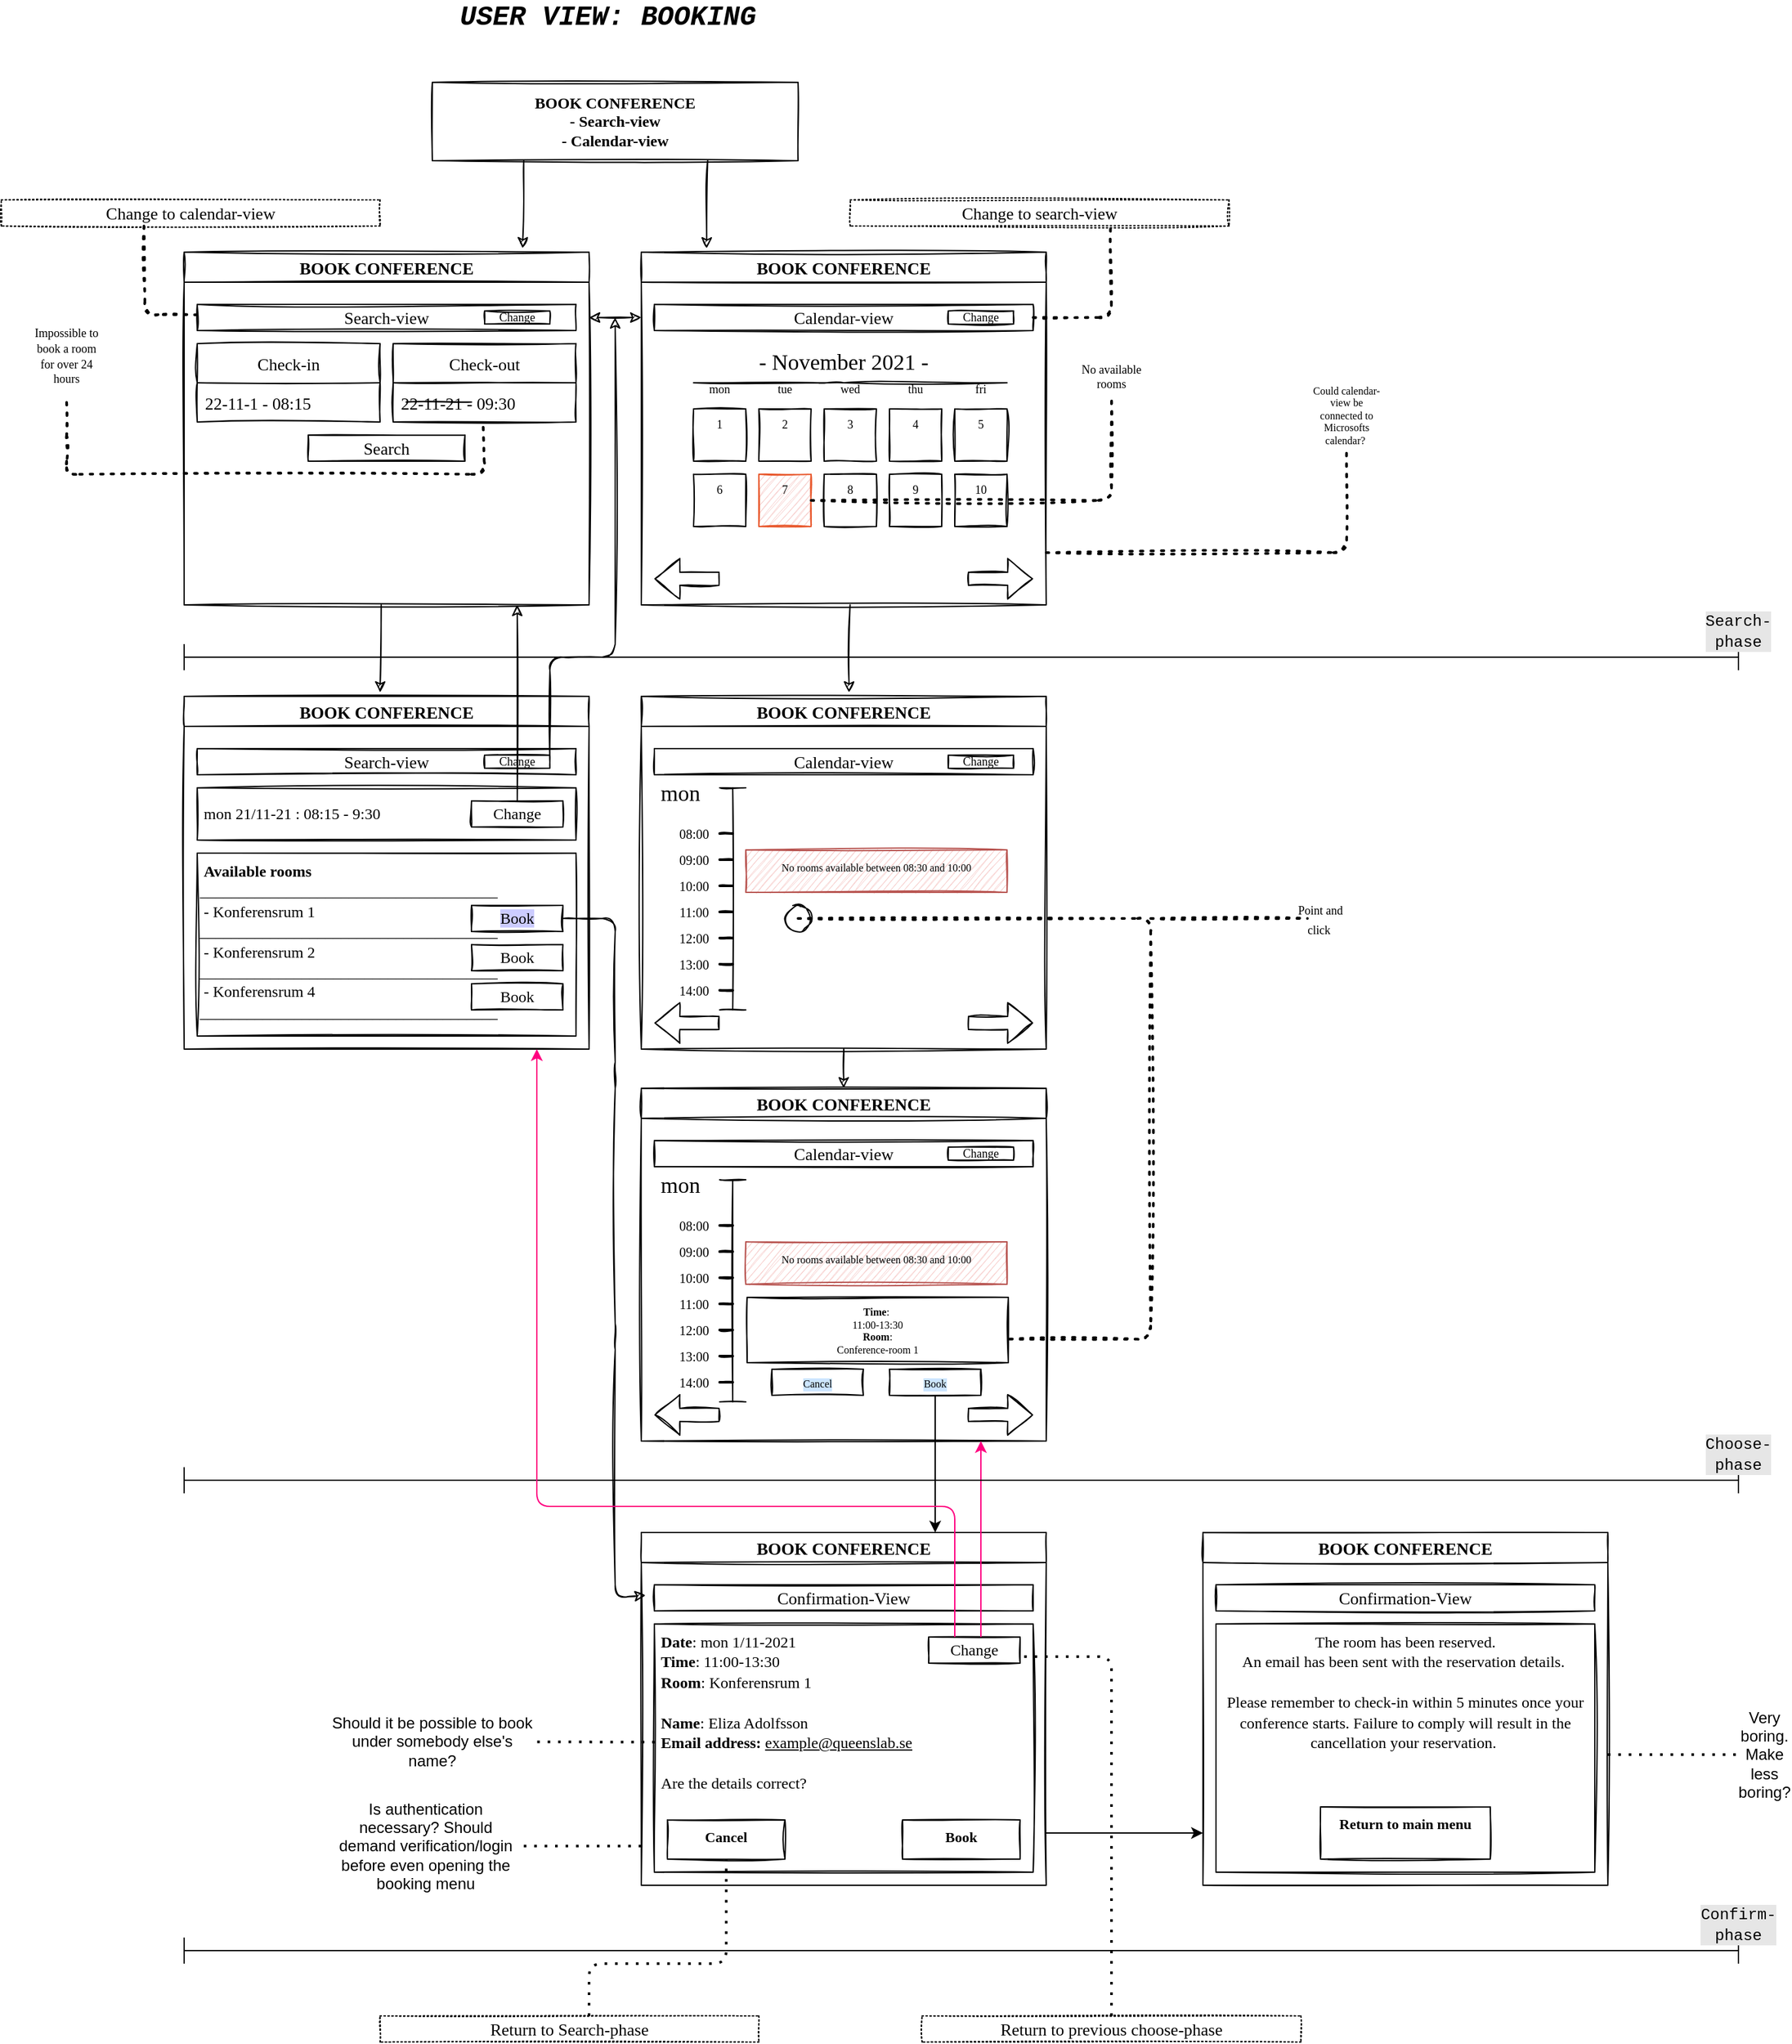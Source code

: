 <mxfile version="14.6.0" type="github">
  <diagram id="JXZrnU6dK3xMpxj74gyy" name="Page-1">
    <mxGraphModel dx="3126" dy="891" grid="1" gridSize="10" guides="1" tooltips="1" connect="1" arrows="1" fold="1" page="1" pageScale="1" pageWidth="827" pageHeight="1169" math="0" shadow="0">
      <root>
        <mxCell id="0" />
        <mxCell id="1" parent="0" />
        <mxCell id="f3gWGGdjy4NmoF_1Ozcr-5" value="BOOK CONFERENCE" style="swimlane;fontFamily=Verdana;fontSize=13;rounded=0;sketch=1;" parent="1" vertex="1">
          <mxGeometry x="440" y="210" width="310" height="270" as="geometry" />
        </mxCell>
        <mxCell id="f3gWGGdjy4NmoF_1Ozcr-18" value="Calendar-view" style="whiteSpace=wrap;html=1;fontFamily=Verdana;fontSize=13;rounded=0;sketch=1;" parent="f3gWGGdjy4NmoF_1Ozcr-5" vertex="1">
          <mxGeometry x="10" y="40" width="290" height="20" as="geometry" />
        </mxCell>
        <mxCell id="zyLo-k-IU325QEQ1pN6g-35" value="Change" style="rounded=0;whiteSpace=wrap;html=1;fontFamily=Verdana;fontColor=#000000;align=center;verticalAlign=middle;fontSize=9;sketch=1;" parent="f3gWGGdjy4NmoF_1Ozcr-5" vertex="1">
          <mxGeometry x="235" y="45" width="50" height="10" as="geometry" />
        </mxCell>
        <mxCell id="zyLo-k-IU325QEQ1pN6g-53" value="- November 2021 -" style="text;html=1;strokeColor=none;fillColor=none;align=center;verticalAlign=middle;whiteSpace=wrap;rounded=0;fontFamily=Verdana;fontSize=17;fontColor=#000000;sketch=1;" parent="f3gWGGdjy4NmoF_1Ozcr-5" vertex="1">
          <mxGeometry x="20" y="70" width="270" height="30" as="geometry" />
        </mxCell>
        <mxCell id="zyLo-k-IU325QEQ1pN6g-54" value="" style="endArrow=none;html=1;rounded=1;fontFamily=Courier New;fontSize=21;fontColor=#000000;curved=0;sketch=1;" parent="f3gWGGdjy4NmoF_1Ozcr-5" edge="1">
          <mxGeometry width="50" height="50" relative="1" as="geometry">
            <mxPoint x="40" y="100" as="sourcePoint" />
            <mxPoint x="280" y="100" as="targetPoint" />
            <Array as="points">
              <mxPoint x="145" y="100" />
            </Array>
          </mxGeometry>
        </mxCell>
        <mxCell id="zyLo-k-IU325QEQ1pN6g-103" value="1" style="rounded=0;whiteSpace=wrap;html=1;fontFamily=Verdana;fontSize=9;fontColor=#000000;fillColor=none;align=center;verticalAlign=top;sketch=1;" parent="f3gWGGdjy4NmoF_1Ozcr-5" vertex="1">
          <mxGeometry x="40" y="120" width="40" height="40" as="geometry" />
        </mxCell>
        <mxCell id="zyLo-k-IU325QEQ1pN6g-104" value="2" style="rounded=0;whiteSpace=wrap;html=1;fontFamily=Verdana;fontSize=9;fontColor=#000000;fillColor=none;align=center;verticalAlign=top;sketch=1;" parent="f3gWGGdjy4NmoF_1Ozcr-5" vertex="1">
          <mxGeometry x="90" y="120" width="40" height="40" as="geometry" />
        </mxCell>
        <mxCell id="zyLo-k-IU325QEQ1pN6g-105" value="3" style="rounded=0;whiteSpace=wrap;html=1;fontFamily=Verdana;fontSize=9;fontColor=#000000;fillColor=none;align=center;verticalAlign=top;sketch=1;" parent="f3gWGGdjy4NmoF_1Ozcr-5" vertex="1">
          <mxGeometry x="140" y="120" width="40" height="40" as="geometry" />
        </mxCell>
        <mxCell id="zyLo-k-IU325QEQ1pN6g-106" value="4" style="rounded=0;whiteSpace=wrap;html=1;fontFamily=Verdana;fontSize=9;fontColor=#000000;fillColor=none;align=center;verticalAlign=top;sketch=1;" parent="f3gWGGdjy4NmoF_1Ozcr-5" vertex="1">
          <mxGeometry x="190" y="120" width="40" height="40" as="geometry" />
        </mxCell>
        <mxCell id="zyLo-k-IU325QEQ1pN6g-108" value="5" style="rounded=0;whiteSpace=wrap;html=1;fontFamily=Verdana;fontSize=9;fontColor=#000000;fillColor=none;align=center;verticalAlign=top;sketch=1;" parent="f3gWGGdjy4NmoF_1Ozcr-5" vertex="1">
          <mxGeometry x="240" y="120" width="40" height="40" as="geometry" />
        </mxCell>
        <mxCell id="zyLo-k-IU325QEQ1pN6g-109" value="6" style="rounded=0;whiteSpace=wrap;html=1;fontFamily=Verdana;fontSize=9;fontColor=#000000;fillColor=none;align=center;verticalAlign=top;sketch=1;" parent="f3gWGGdjy4NmoF_1Ozcr-5" vertex="1">
          <mxGeometry x="40" y="170" width="40" height="40" as="geometry" />
        </mxCell>
        <mxCell id="zyLo-k-IU325QEQ1pN6g-110" value="7" style="rounded=0;whiteSpace=wrap;html=1;fontFamily=Verdana;fontSize=9;fillColor=#f8cecc;align=center;verticalAlign=top;strokeColor=#E8562A;sketch=1;" parent="f3gWGGdjy4NmoF_1Ozcr-5" vertex="1">
          <mxGeometry x="90" y="170" width="40" height="40" as="geometry" />
        </mxCell>
        <mxCell id="zyLo-k-IU325QEQ1pN6g-111" value="8" style="rounded=0;whiteSpace=wrap;html=1;fontFamily=Verdana;fontSize=9;fontColor=#000000;fillColor=none;align=center;verticalAlign=top;sketch=1;" parent="f3gWGGdjy4NmoF_1Ozcr-5" vertex="1">
          <mxGeometry x="140" y="170" width="40" height="40" as="geometry" />
        </mxCell>
        <mxCell id="zyLo-k-IU325QEQ1pN6g-112" value="9" style="rounded=0;whiteSpace=wrap;html=1;fontFamily=Verdana;fontSize=9;fontColor=#000000;fillColor=none;align=center;verticalAlign=top;sketch=1;" parent="f3gWGGdjy4NmoF_1Ozcr-5" vertex="1">
          <mxGeometry x="190" y="170" width="40" height="40" as="geometry" />
        </mxCell>
        <mxCell id="zyLo-k-IU325QEQ1pN6g-113" value="10" style="rounded=0;whiteSpace=wrap;html=1;fontFamily=Verdana;fontSize=9;fontColor=#000000;fillColor=none;align=center;verticalAlign=top;sketch=1;" parent="f3gWGGdjy4NmoF_1Ozcr-5" vertex="1">
          <mxGeometry x="240" y="170" width="40" height="40" as="geometry" />
        </mxCell>
        <mxCell id="zyLo-k-IU325QEQ1pN6g-114" value="mon" style="text;html=1;strokeColor=none;fillColor=none;align=center;verticalAlign=middle;whiteSpace=wrap;rounded=0;fontFamily=Verdana;fontSize=9;fontColor=#000000;sketch=1;" parent="f3gWGGdjy4NmoF_1Ozcr-5" vertex="1">
          <mxGeometry x="30" y="90" width="60" height="30" as="geometry" />
        </mxCell>
        <mxCell id="zyLo-k-IU325QEQ1pN6g-115" value="tue" style="text;html=1;strokeColor=none;fillColor=none;align=center;verticalAlign=middle;whiteSpace=wrap;rounded=0;fontFamily=Verdana;fontSize=9;fontColor=#000000;sketch=1;" parent="f3gWGGdjy4NmoF_1Ozcr-5" vertex="1">
          <mxGeometry x="80" y="90" width="60" height="30" as="geometry" />
        </mxCell>
        <mxCell id="zyLo-k-IU325QEQ1pN6g-116" value="wed" style="text;html=1;strokeColor=none;fillColor=none;align=center;verticalAlign=middle;whiteSpace=wrap;rounded=0;fontFamily=Verdana;fontSize=9;fontColor=#000000;sketch=1;" parent="f3gWGGdjy4NmoF_1Ozcr-5" vertex="1">
          <mxGeometry x="130" y="90" width="60" height="30" as="geometry" />
        </mxCell>
        <mxCell id="zyLo-k-IU325QEQ1pN6g-118" value="thu" style="text;html=1;strokeColor=none;fillColor=none;align=center;verticalAlign=middle;whiteSpace=wrap;rounded=0;fontFamily=Verdana;fontSize=9;fontColor=#000000;sketch=1;" parent="f3gWGGdjy4NmoF_1Ozcr-5" vertex="1">
          <mxGeometry x="180" y="90" width="60" height="30" as="geometry" />
        </mxCell>
        <mxCell id="zyLo-k-IU325QEQ1pN6g-119" value="fri" style="text;html=1;strokeColor=none;fillColor=none;align=center;verticalAlign=middle;whiteSpace=wrap;rounded=0;fontFamily=Verdana;fontSize=9;fontColor=#000000;sketch=1;" parent="f3gWGGdjy4NmoF_1Ozcr-5" vertex="1">
          <mxGeometry x="230" y="90" width="60" height="30" as="geometry" />
        </mxCell>
        <mxCell id="J3u3MtIdnGx9U0rs0A85-35" value="" style="shape=flexArrow;endArrow=classic;html=1;rounded=1;fontFamily=Verdana;fontSize=17;fontColor=#000000;curved=0;sketch=1;" edge="1" parent="f3gWGGdjy4NmoF_1Ozcr-5">
          <mxGeometry width="50" height="50" relative="1" as="geometry">
            <mxPoint x="60" y="250" as="sourcePoint" />
            <mxPoint x="10" y="250" as="targetPoint" />
          </mxGeometry>
        </mxCell>
        <mxCell id="J3u3MtIdnGx9U0rs0A85-36" value="" style="shape=flexArrow;endArrow=classic;html=1;rounded=1;fontFamily=Verdana;fontSize=17;fontColor=#000000;curved=0;sketch=1;" edge="1" parent="f3gWGGdjy4NmoF_1Ozcr-5">
          <mxGeometry width="50" height="50" relative="1" as="geometry">
            <mxPoint x="250" y="250" as="sourcePoint" />
            <mxPoint x="300" y="250" as="targetPoint" />
          </mxGeometry>
        </mxCell>
        <mxCell id="f3gWGGdjy4NmoF_1Ozcr-19" value="BOOK CONFERENCE" style="swimlane;fontFamily=Verdana;fontSize=13;rounded=0;sketch=1;" parent="1" vertex="1">
          <mxGeometry x="90" y="210" width="310" height="270" as="geometry" />
        </mxCell>
        <mxCell id="f3gWGGdjy4NmoF_1Ozcr-20" value="Check-in" style="swimlane;fontStyle=0;childLayout=stackLayout;horizontal=1;startSize=30;horizontalStack=0;resizeParent=1;resizeParentMax=0;resizeLast=0;collapsible=1;marginBottom=0;fontFamily=Verdana;fontSize=13;rounded=0;sketch=1;" parent="f3gWGGdjy4NmoF_1Ozcr-19" vertex="1">
          <mxGeometry x="10" y="70" width="140" height="60" as="geometry" />
        </mxCell>
        <mxCell id="f3gWGGdjy4NmoF_1Ozcr-21" value="22-11-1 - 08:15" style="text;strokeColor=none;fillColor=none;align=left;verticalAlign=middle;spacingLeft=4;spacingRight=4;overflow=hidden;points=[[0,0.5],[1,0.5]];portConstraint=eastwest;rotatable=0;fontFamily=Verdana;fontSize=13;rounded=0;sketch=1;" parent="f3gWGGdjy4NmoF_1Ozcr-20" vertex="1">
          <mxGeometry y="30" width="140" height="30" as="geometry" />
        </mxCell>
        <mxCell id="f3gWGGdjy4NmoF_1Ozcr-22" value="Check-out" style="swimlane;fontStyle=0;childLayout=stackLayout;horizontal=1;startSize=30;horizontalStack=0;resizeParent=1;resizeParentMax=0;resizeLast=0;collapsible=1;marginBottom=0;fontFamily=Verdana;fontSize=13;rounded=0;sketch=1;" parent="f3gWGGdjy4NmoF_1Ozcr-19" vertex="1">
          <mxGeometry x="160" y="70" width="140" height="60" as="geometry" />
        </mxCell>
        <mxCell id="f3gWGGdjy4NmoF_1Ozcr-23" value="22-11-21 - 09:30" style="text;strokeColor=none;fillColor=none;align=left;verticalAlign=middle;spacingLeft=4;spacingRight=4;overflow=hidden;points=[[0,0.5],[1,0.5]];portConstraint=eastwest;rotatable=0;fontFamily=Verdana;fontSize=13;rounded=0;fontColor=#000000;sketch=1;" parent="f3gWGGdjy4NmoF_1Ozcr-22" vertex="1">
          <mxGeometry y="30" width="140" height="30" as="geometry" />
        </mxCell>
        <mxCell id="zyLo-k-IU325QEQ1pN6g-11" value="" style="endArrow=none;html=1;rounded=1;fontFamily=Courier New;fontColor=#000000;curved=0;sketch=1;" parent="f3gWGGdjy4NmoF_1Ozcr-22" edge="1">
          <mxGeometry width="50" height="50" relative="1" as="geometry">
            <mxPoint x="10" y="44.8" as="sourcePoint" />
            <mxPoint x="60" y="44.8" as="targetPoint" />
          </mxGeometry>
        </mxCell>
        <mxCell id="f3gWGGdjy4NmoF_1Ozcr-24" value="Search" style="whiteSpace=wrap;html=1;fontFamily=Verdana;fontSize=13;rounded=0;sketch=1;" parent="f3gWGGdjy4NmoF_1Ozcr-19" vertex="1">
          <mxGeometry x="95" y="140" width="120" height="20" as="geometry" />
        </mxCell>
        <mxCell id="f3gWGGdjy4NmoF_1Ozcr-25" value="Search-view" style="whiteSpace=wrap;html=1;fontFamily=Verdana;fontSize=13;rounded=0;sketch=1;" parent="f3gWGGdjy4NmoF_1Ozcr-19" vertex="1">
          <mxGeometry x="10" y="40" width="290" height="20" as="geometry" />
        </mxCell>
        <mxCell id="zyLo-k-IU325QEQ1pN6g-36" value="Change" style="rounded=0;whiteSpace=wrap;html=1;fontFamily=Verdana;fontColor=#000000;align=center;verticalAlign=middle;fontSize=9;sketch=1;" parent="f3gWGGdjy4NmoF_1Ozcr-19" vertex="1">
          <mxGeometry x="230" y="45" width="50" height="10" as="geometry" />
        </mxCell>
        <mxCell id="f3gWGGdjy4NmoF_1Ozcr-53" value="&lt;font face=&quot;Verdana&quot;&gt;&lt;b&gt;BOOK CONFERENCE&lt;br&gt;- Search-view&lt;br&gt;- Calendar-view&lt;br&gt;&lt;/b&gt;&lt;/font&gt;" style="rounded=0;whiteSpace=wrap;html=1;glass=0;sketch=1;" parent="1" vertex="1">
          <mxGeometry x="280" y="80" width="280" height="60" as="geometry" />
        </mxCell>
        <mxCell id="f3gWGGdjy4NmoF_1Ozcr-54" value="" style="endArrow=classic;html=1;rounded=1;curved=0;exitX=0.25;exitY=1;exitDx=0;exitDy=0;entryX=0.836;entryY=-0.011;entryDx=0;entryDy=0;entryPerimeter=0;sketch=1;" parent="1" source="f3gWGGdjy4NmoF_1Ozcr-53" target="f3gWGGdjy4NmoF_1Ozcr-19" edge="1">
          <mxGeometry width="50" height="50" relative="1" as="geometry">
            <mxPoint x="390" y="360" as="sourcePoint" />
            <mxPoint x="440" y="310" as="targetPoint" />
          </mxGeometry>
        </mxCell>
        <mxCell id="f3gWGGdjy4NmoF_1Ozcr-55" value="" style="endArrow=classic;html=1;rounded=1;curved=0;exitX=0.25;exitY=1;exitDx=0;exitDy=0;entryX=0.836;entryY=-0.011;entryDx=0;entryDy=0;entryPerimeter=0;sketch=1;" parent="1" edge="1">
          <mxGeometry width="50" height="50" relative="1" as="geometry">
            <mxPoint x="490.84" y="140" as="sourcePoint" />
            <mxPoint x="490.0" y="207.14" as="targetPoint" />
          </mxGeometry>
        </mxCell>
        <mxCell id="f3gWGGdjy4NmoF_1Ozcr-56" value="" style="endArrow=classic;startArrow=classic;html=1;rounded=1;curved=0;sketch=1;" parent="1" edge="1">
          <mxGeometry width="50" height="50" relative="1" as="geometry">
            <mxPoint x="400" y="260" as="sourcePoint" />
            <mxPoint x="440" y="260" as="targetPoint" />
          </mxGeometry>
        </mxCell>
        <mxCell id="f3gWGGdjy4NmoF_1Ozcr-59" value="Change to search-view" style="whiteSpace=wrap;html=1;fontFamily=Verdana;fontSize=13;rounded=0;dashed=1;dashPattern=1 2;sketch=1;" parent="1" vertex="1">
          <mxGeometry x="600" y="170" width="290" height="20" as="geometry" />
        </mxCell>
        <mxCell id="f3gWGGdjy4NmoF_1Ozcr-60" value="Change to calendar-view" style="whiteSpace=wrap;html=1;fontFamily=Verdana;fontSize=13;rounded=0;dashed=1;dashPattern=1 2;sketch=1;" parent="1" vertex="1">
          <mxGeometry x="-50" y="170" width="290" height="20" as="geometry" />
        </mxCell>
        <mxCell id="f3gWGGdjy4NmoF_1Ozcr-61" value="" style="endArrow=none;dashed=1;html=1;dashPattern=1 3;strokeWidth=2;rounded=1;curved=0;exitX=1;exitY=0.5;exitDx=0;exitDy=0;entryX=0.687;entryY=1.108;entryDx=0;entryDy=0;entryPerimeter=0;sketch=1;" parent="1" source="f3gWGGdjy4NmoF_1Ozcr-18" target="f3gWGGdjy4NmoF_1Ozcr-59" edge="1">
          <mxGeometry width="50" height="50" relative="1" as="geometry">
            <mxPoint x="760" y="260" as="sourcePoint" />
            <mxPoint x="800" y="200" as="targetPoint" />
            <Array as="points">
              <mxPoint x="800" y="260" />
            </Array>
          </mxGeometry>
        </mxCell>
        <mxCell id="f3gWGGdjy4NmoF_1Ozcr-62" value="" style="endArrow=none;dashed=1;html=1;dashPattern=1 3;strokeWidth=2;rounded=1;curved=0;exitX=0;exitY=0.392;exitDx=0;exitDy=0;entryX=0.687;entryY=1.108;entryDx=0;entryDy=0;entryPerimeter=0;exitPerimeter=0;sketch=1;" parent="1" source="f3gWGGdjy4NmoF_1Ozcr-25" edge="1">
          <mxGeometry width="50" height="50" relative="1" as="geometry">
            <mxPoint y="257.84" as="sourcePoint" />
            <mxPoint x="59.23" y="190.0" as="targetPoint" />
            <Array as="points">
              <mxPoint x="60" y="257.84" />
            </Array>
          </mxGeometry>
        </mxCell>
        <mxCell id="zyLo-k-IU325QEQ1pN6g-2" value="" style="endArrow=classic;html=1;rounded=1;curved=0;exitX=0.25;exitY=1;exitDx=0;exitDy=0;entryX=0.836;entryY=-0.011;entryDx=0;entryDy=0;entryPerimeter=0;sketch=1;" parent="1" edge="1">
          <mxGeometry width="50" height="50" relative="1" as="geometry">
            <mxPoint x="240.84" y="480" as="sourcePoint" />
            <mxPoint x="240.0" y="547.03" as="targetPoint" />
          </mxGeometry>
        </mxCell>
        <mxCell id="zyLo-k-IU325QEQ1pN6g-3" value="" style="endArrow=classic;html=1;rounded=1;curved=0;exitX=0.25;exitY=1;exitDx=0;exitDy=0;entryX=0.836;entryY=-0.011;entryDx=0;entryDy=0;entryPerimeter=0;sketch=1;" parent="1" edge="1">
          <mxGeometry width="50" height="50" relative="1" as="geometry">
            <mxPoint x="599.84" y="480" as="sourcePoint" />
            <mxPoint x="599.0" y="547.03" as="targetPoint" />
          </mxGeometry>
        </mxCell>
        <mxCell id="zyLo-k-IU325QEQ1pN6g-4" value="BOOK CONFERENCE" style="swimlane;fontFamily=Verdana;fontSize=13;rounded=0;sketch=1;" parent="1" vertex="1">
          <mxGeometry x="90" y="550" width="310" height="270" as="geometry" />
        </mxCell>
        <mxCell id="zyLo-k-IU325QEQ1pN6g-10" value="Search-view" style="whiteSpace=wrap;html=1;fontFamily=Verdana;fontSize=13;rounded=0;sketch=1;" parent="zyLo-k-IU325QEQ1pN6g-4" vertex="1">
          <mxGeometry x="10" y="40" width="290" height="20" as="geometry" />
        </mxCell>
        <mxCell id="zyLo-k-IU325QEQ1pN6g-25" value="&lt;font face=&quot;Verdana&quot;&gt;&amp;nbsp;mon 21/11-21 : 08:15 - 9:30&lt;/font&gt;" style="rounded=0;whiteSpace=wrap;html=1;fontFamily=Courier New;fontColor=#000000;align=left;sketch=1;" parent="zyLo-k-IU325QEQ1pN6g-4" vertex="1">
          <mxGeometry x="10" y="70" width="290" height="40" as="geometry" />
        </mxCell>
        <mxCell id="zyLo-k-IU325QEQ1pN6g-29" value="&lt;font face=&quot;Verdana&quot;&gt;&amp;nbsp;&lt;b&gt;Available&amp;nbsp;rooms&lt;/b&gt;&lt;br&gt;______________________________________&lt;br&gt;&amp;nbsp;- Konferensrum 1&lt;br&gt;______________________________________&lt;br&gt;&amp;nbsp;- Konferensrum 2&lt;br&gt;______________________________________&lt;br&gt;&amp;nbsp;- Konferensrum 4&lt;br&gt;______________________________________&lt;br&gt;&lt;/font&gt;" style="rounded=0;whiteSpace=wrap;html=1;fontFamily=Courier New;fontColor=#000000;align=left;verticalAlign=top;sketch=1;" parent="zyLo-k-IU325QEQ1pN6g-4" vertex="1">
          <mxGeometry x="10" y="120" width="290" height="140" as="geometry" />
        </mxCell>
        <mxCell id="zyLo-k-IU325QEQ1pN6g-30" value="Change" style="rounded=0;whiteSpace=wrap;html=1;fontFamily=Verdana;fontColor=#000000;align=center;verticalAlign=middle;sketch=1;" parent="zyLo-k-IU325QEQ1pN6g-4" vertex="1">
          <mxGeometry x="220" y="80" width="70" height="20" as="geometry" />
        </mxCell>
        <mxCell id="zyLo-k-IU325QEQ1pN6g-32" value="&lt;span style=&quot;background-color: rgb(204 , 204 , 255)&quot;&gt;Book&lt;/span&gt;" style="whiteSpace=wrap;html=1;fontFamily=Verdana;fontSize=12;rounded=0;sketch=1;" parent="zyLo-k-IU325QEQ1pN6g-4" vertex="1">
          <mxGeometry x="220" y="160" width="70" height="20" as="geometry" />
        </mxCell>
        <mxCell id="zyLo-k-IU325QEQ1pN6g-33" value="Book" style="whiteSpace=wrap;html=1;fontFamily=Verdana;fontSize=12;rounded=0;sketch=1;" parent="zyLo-k-IU325QEQ1pN6g-4" vertex="1">
          <mxGeometry x="220" y="190" width="70" height="20" as="geometry" />
        </mxCell>
        <mxCell id="zyLo-k-IU325QEQ1pN6g-34" value="Book" style="whiteSpace=wrap;html=1;fontFamily=Verdana;fontSize=12;rounded=0;sketch=1;" parent="zyLo-k-IU325QEQ1pN6g-4" vertex="1">
          <mxGeometry x="220" y="220" width="70" height="20" as="geometry" />
        </mxCell>
        <mxCell id="zyLo-k-IU325QEQ1pN6g-44" value="Change" style="rounded=0;whiteSpace=wrap;html=1;fontFamily=Verdana;fontColor=#000000;align=center;verticalAlign=middle;fontSize=9;sketch=1;" parent="zyLo-k-IU325QEQ1pN6g-4" vertex="1">
          <mxGeometry x="230" y="45" width="50" height="10" as="geometry" />
        </mxCell>
        <mxCell id="zyLo-k-IU325QEQ1pN6g-31" value="" style="endArrow=classic;html=1;rounded=1;curved=0;exitX=0.5;exitY=0;exitDx=0;exitDy=0;sketch=1;" parent="1" source="zyLo-k-IU325QEQ1pN6g-30" edge="1">
          <mxGeometry width="50" height="50" relative="1" as="geometry">
            <mxPoint x="350.84" y="500" as="sourcePoint" />
            <mxPoint x="345" y="480" as="targetPoint" />
          </mxGeometry>
        </mxCell>
        <mxCell id="zyLo-k-IU325QEQ1pN6g-37" value="BOOK CONFERENCE" style="swimlane;fontFamily=Verdana;fontSize=13;rounded=0;sketch=1;" parent="1" vertex="1">
          <mxGeometry x="440" y="550" width="310" height="270" as="geometry" />
        </mxCell>
        <mxCell id="zyLo-k-IU325QEQ1pN6g-38" value="Calendar-view" style="whiteSpace=wrap;html=1;fontFamily=Verdana;fontSize=13;rounded=0;sketch=1;" parent="zyLo-k-IU325QEQ1pN6g-37" vertex="1">
          <mxGeometry x="10" y="40" width="290" height="20" as="geometry" />
        </mxCell>
        <mxCell id="zyLo-k-IU325QEQ1pN6g-43" value="Change" style="rounded=0;whiteSpace=wrap;html=1;fontFamily=Verdana;fontColor=#000000;align=center;verticalAlign=middle;fontSize=9;sketch=1;" parent="zyLo-k-IU325QEQ1pN6g-37" vertex="1">
          <mxGeometry x="235" y="45" width="50" height="10" as="geometry" />
        </mxCell>
        <mxCell id="zyLo-k-IU325QEQ1pN6g-123" value="" style="shape=flexArrow;endArrow=classic;html=1;rounded=1;fontFamily=Verdana;fontSize=17;fontColor=#000000;curved=0;sketch=1;" parent="zyLo-k-IU325QEQ1pN6g-37" edge="1">
          <mxGeometry width="50" height="50" relative="1" as="geometry">
            <mxPoint x="250" y="250" as="sourcePoint" />
            <mxPoint x="300" y="250" as="targetPoint" />
          </mxGeometry>
        </mxCell>
        <mxCell id="zyLo-k-IU325QEQ1pN6g-124" value="" style="shape=flexArrow;endArrow=classic;html=1;rounded=1;fontFamily=Verdana;fontSize=17;fontColor=#000000;curved=0;sketch=1;" parent="zyLo-k-IU325QEQ1pN6g-37" edge="1">
          <mxGeometry width="50" height="50" relative="1" as="geometry">
            <mxPoint x="60" y="250" as="sourcePoint" />
            <mxPoint x="10" y="250" as="targetPoint" />
          </mxGeometry>
        </mxCell>
        <mxCell id="zyLo-k-IU325QEQ1pN6g-125" value="mon" style="text;html=1;strokeColor=none;fillColor=none;align=center;verticalAlign=middle;whiteSpace=wrap;rounded=0;fontFamily=Verdana;fontSize=17;fontColor=#000000;sketch=1;" parent="zyLo-k-IU325QEQ1pN6g-37" vertex="1">
          <mxGeometry y="60" width="60" height="30" as="geometry" />
        </mxCell>
        <mxCell id="zyLo-k-IU325QEQ1pN6g-126" value="" style="shape=crossbar;whiteSpace=wrap;html=1;rounded=1;direction=south;fontFamily=Verdana;fontSize=17;fontColor=#000000;strokeColor=#000000;fillColor=none;align=center;verticalAlign=top;labelBackgroundColor=none;sketch=1;" parent="zyLo-k-IU325QEQ1pN6g-37" vertex="1">
          <mxGeometry x="60" y="70" width="20" height="170" as="geometry" />
        </mxCell>
        <mxCell id="zyLo-k-IU325QEQ1pN6g-127" value="" style="line;strokeWidth=2;html=1;rounded=0;labelBackgroundColor=none;fontFamily=Verdana;fontSize=17;fontColor=#000000;fillColor=none;align=center;verticalAlign=top;fontStyle=0;sketch=1;" parent="zyLo-k-IU325QEQ1pN6g-37" vertex="1">
          <mxGeometry x="60" y="100" width="10" height="10" as="geometry" />
        </mxCell>
        <mxCell id="zyLo-k-IU325QEQ1pN6g-128" value="08:00" style="text;strokeColor=none;fillColor=none;html=1;fontSize=10;fontStyle=0;verticalAlign=middle;align=center;rounded=0;labelBackgroundColor=none;fontFamily=Verdana;fontColor=#000000;sketch=1;" parent="zyLo-k-IU325QEQ1pN6g-37" vertex="1">
          <mxGeometry x="20" y="97.5" width="40" height="15" as="geometry" />
        </mxCell>
        <mxCell id="zyLo-k-IU325QEQ1pN6g-129" value="" style="line;strokeWidth=2;html=1;rounded=0;labelBackgroundColor=none;fontFamily=Verdana;fontSize=17;fontColor=#000000;fillColor=none;align=center;verticalAlign=top;fontStyle=0;sketch=1;" parent="zyLo-k-IU325QEQ1pN6g-37" vertex="1">
          <mxGeometry x="60" y="120" width="10" height="10" as="geometry" />
        </mxCell>
        <mxCell id="zyLo-k-IU325QEQ1pN6g-130" value="09:00" style="text;strokeColor=none;fillColor=none;html=1;fontSize=10;fontStyle=0;verticalAlign=middle;align=center;rounded=0;labelBackgroundColor=none;fontFamily=Verdana;fontColor=#000000;sketch=1;" parent="zyLo-k-IU325QEQ1pN6g-37" vertex="1">
          <mxGeometry x="20" y="117.5" width="40" height="15" as="geometry" />
        </mxCell>
        <mxCell id="zyLo-k-IU325QEQ1pN6g-142" value="" style="line;strokeWidth=2;html=1;rounded=0;labelBackgroundColor=none;fontFamily=Verdana;fontSize=17;fontColor=#000000;fillColor=none;align=center;verticalAlign=top;fontStyle=0;sketch=1;" parent="zyLo-k-IU325QEQ1pN6g-37" vertex="1">
          <mxGeometry x="60" y="140" width="10" height="10" as="geometry" />
        </mxCell>
        <mxCell id="zyLo-k-IU325QEQ1pN6g-143" value="" style="line;strokeWidth=2;html=1;rounded=0;labelBackgroundColor=none;fontFamily=Verdana;fontSize=17;fontColor=#000000;fillColor=none;align=center;verticalAlign=top;fontStyle=0;sketch=1;" parent="zyLo-k-IU325QEQ1pN6g-37" vertex="1">
          <mxGeometry x="60" y="160" width="10" height="10" as="geometry" />
        </mxCell>
        <mxCell id="zyLo-k-IU325QEQ1pN6g-144" value="" style="line;strokeWidth=2;html=1;rounded=0;labelBackgroundColor=none;fontFamily=Verdana;fontSize=17;fontColor=#000000;fillColor=none;align=center;verticalAlign=top;fontStyle=0;sketch=1;" parent="zyLo-k-IU325QEQ1pN6g-37" vertex="1">
          <mxGeometry x="60" y="180" width="10" height="10" as="geometry" />
        </mxCell>
        <mxCell id="zyLo-k-IU325QEQ1pN6g-145" value="" style="line;strokeWidth=2;html=1;rounded=0;labelBackgroundColor=none;fontFamily=Verdana;fontSize=17;fontColor=#000000;fillColor=none;align=center;verticalAlign=top;fontStyle=0;sketch=1;" parent="zyLo-k-IU325QEQ1pN6g-37" vertex="1">
          <mxGeometry x="60" y="200" width="10" height="10" as="geometry" />
        </mxCell>
        <mxCell id="zyLo-k-IU325QEQ1pN6g-161" value="" style="line;strokeWidth=2;html=1;rounded=0;labelBackgroundColor=none;fontFamily=Verdana;fontSize=17;fontColor=#000000;fillColor=none;align=center;verticalAlign=top;fontStyle=0;sketch=1;" parent="zyLo-k-IU325QEQ1pN6g-37" vertex="1">
          <mxGeometry x="60" y="220" width="10" height="10" as="geometry" />
        </mxCell>
        <mxCell id="zyLo-k-IU325QEQ1pN6g-178" value="10:00" style="text;strokeColor=none;fillColor=none;html=1;fontSize=10;fontStyle=0;verticalAlign=middle;align=center;rounded=0;labelBackgroundColor=none;fontFamily=Verdana;fontColor=#000000;sketch=1;" parent="zyLo-k-IU325QEQ1pN6g-37" vertex="1">
          <mxGeometry x="20" y="137.5" width="40" height="15" as="geometry" />
        </mxCell>
        <mxCell id="zyLo-k-IU325QEQ1pN6g-179" value="11:00" style="text;strokeColor=none;fillColor=none;html=1;fontSize=10;fontStyle=0;verticalAlign=middle;align=center;rounded=0;labelBackgroundColor=none;fontFamily=Verdana;fontColor=#000000;sketch=1;" parent="zyLo-k-IU325QEQ1pN6g-37" vertex="1">
          <mxGeometry x="20" y="157.5" width="40" height="15" as="geometry" />
        </mxCell>
        <mxCell id="zyLo-k-IU325QEQ1pN6g-180" value="12:00" style="text;strokeColor=none;fillColor=none;html=1;fontSize=10;fontStyle=0;verticalAlign=middle;align=center;rounded=0;labelBackgroundColor=none;fontFamily=Verdana;fontColor=#000000;sketch=1;" parent="zyLo-k-IU325QEQ1pN6g-37" vertex="1">
          <mxGeometry x="20" y="177.5" width="40" height="15" as="geometry" />
        </mxCell>
        <mxCell id="zyLo-k-IU325QEQ1pN6g-181" value="13:00" style="text;strokeColor=none;fillColor=none;html=1;fontSize=10;fontStyle=0;verticalAlign=middle;align=center;rounded=0;labelBackgroundColor=none;fontFamily=Verdana;fontColor=#000000;sketch=1;" parent="zyLo-k-IU325QEQ1pN6g-37" vertex="1">
          <mxGeometry x="20" y="197.5" width="40" height="15" as="geometry" />
        </mxCell>
        <mxCell id="zyLo-k-IU325QEQ1pN6g-182" value="14:00" style="text;strokeColor=none;fillColor=none;html=1;fontSize=10;fontStyle=0;verticalAlign=middle;align=center;rounded=0;labelBackgroundColor=none;fontFamily=Verdana;fontColor=#000000;sketch=1;" parent="zyLo-k-IU325QEQ1pN6g-37" vertex="1">
          <mxGeometry x="20" y="217.5" width="40" height="15" as="geometry" />
        </mxCell>
        <mxCell id="zyLo-k-IU325QEQ1pN6g-184" value="&lt;font style=&quot;font-size: 8px&quot;&gt;No rooms available between 08:30 and 10:00&lt;/font&gt;" style="rounded=0;whiteSpace=wrap;html=1;labelBackgroundColor=none;fontFamily=Verdana;fontSize=10;strokeColor=#b85450;fillColor=#f8cecc;align=center;verticalAlign=top;sketch=1;" parent="zyLo-k-IU325QEQ1pN6g-37" vertex="1">
          <mxGeometry x="80" y="117.5" width="200" height="32.5" as="geometry" />
        </mxCell>
        <mxCell id="J3u3MtIdnGx9U0rs0A85-2" value="" style="ellipse;whiteSpace=wrap;html=1;aspect=fixed;sketch=1;" vertex="1" parent="zyLo-k-IU325QEQ1pN6g-37">
          <mxGeometry x="110" y="160" width="20" height="20" as="geometry" />
        </mxCell>
        <mxCell id="zyLo-k-IU325QEQ1pN6g-50" value="&lt;font face=&quot;Courier New&quot; size=&quot;1&quot;&gt;&lt;i&gt;&lt;b style=&quot;font-size: 21px&quot;&gt;USER VIEW: BOOKING&lt;/b&gt;&lt;/i&gt;&lt;/font&gt;" style="text;html=1;align=center;verticalAlign=middle;resizable=0;points=[];autosize=1;strokeColor=none;fillColor=none;fontSize=9;fontFamily=Verdana;fontColor=#000000;sketch=1;" parent="1" vertex="1">
          <mxGeometry x="294" y="20" width="240" height="20" as="geometry" />
        </mxCell>
        <mxCell id="zyLo-k-IU325QEQ1pN6g-52" value="" style="endArrow=classic;html=1;rounded=1;curved=0;exitX=0.5;exitY=0;exitDx=0;exitDy=0;sketch=1;" parent="1" edge="1">
          <mxGeometry width="50" height="50" relative="1" as="geometry">
            <mxPoint x="370" y="600" as="sourcePoint" />
            <mxPoint x="420" y="260" as="targetPoint" />
            <Array as="points">
              <mxPoint x="370" y="520" />
              <mxPoint x="420" y="520" />
            </Array>
          </mxGeometry>
        </mxCell>
        <mxCell id="zyLo-k-IU325QEQ1pN6g-101" value="" style="endArrow=none;dashed=1;html=1;dashPattern=1 3;strokeWidth=2;rounded=1;fontFamily=Courier New;fontSize=14;fontColor=#000000;curved=0;entryX=0.492;entryY=1.029;entryDx=0;entryDy=0;entryPerimeter=0;sketch=1;" parent="1" target="f3gWGGdjy4NmoF_1Ozcr-23" edge="1">
          <mxGeometry width="50" height="50" relative="1" as="geometry">
            <mxPoint y="325" as="sourcePoint" />
            <mxPoint x="320" y="380" as="targetPoint" />
            <Array as="points">
              <mxPoint y="360" />
              <mxPoint y="380" />
              <mxPoint x="320" y="380" />
            </Array>
          </mxGeometry>
        </mxCell>
        <mxCell id="zyLo-k-IU325QEQ1pN6g-102" value="&lt;font face=&quot;Verdana&quot;&gt;&lt;span style=&quot;font-style: normal&quot;&gt;Impossible to book a room for over 24 hours&lt;/span&gt;&lt;/font&gt;" style="text;html=1;strokeColor=none;fillColor=none;align=center;verticalAlign=middle;whiteSpace=wrap;rounded=0;fontFamily=Courier New;fontSize=9;fontColor=#000000;fontStyle=2;sketch=1;" parent="1" vertex="1">
          <mxGeometry x="-30" y="250" width="60" height="80" as="geometry" />
        </mxCell>
        <mxCell id="zyLo-k-IU325QEQ1pN6g-120" value="" style="endArrow=none;dashed=1;html=1;dashPattern=1 3;strokeWidth=2;rounded=1;fontFamily=Verdana;fontSize=9;fontColor=#000000;curved=0;exitX=1;exitY=0.5;exitDx=0;exitDy=0;sketch=1;" parent="1" source="zyLo-k-IU325QEQ1pN6g-110" edge="1">
          <mxGeometry width="50" height="50" relative="1" as="geometry">
            <mxPoint x="570" y="390" as="sourcePoint" />
            <mxPoint x="800" y="320" as="targetPoint" />
            <Array as="points">
              <mxPoint x="800" y="400" />
            </Array>
          </mxGeometry>
        </mxCell>
        <mxCell id="zyLo-k-IU325QEQ1pN6g-122" value="No available rooms" style="text;html=1;strokeColor=none;fillColor=none;align=center;verticalAlign=middle;whiteSpace=wrap;rounded=0;fontFamily=Verdana;fontSize=9;fontColor=#000000;sketch=1;" parent="1" vertex="1">
          <mxGeometry x="770" y="290" width="60" height="30" as="geometry" />
        </mxCell>
        <mxCell id="zyLo-k-IU325QEQ1pN6g-185" value="" style="endArrow=none;dashed=1;html=1;dashPattern=1 3;strokeWidth=2;rounded=1;fontFamily=Verdana;fontSize=9;fontColor=#000000;curved=0;exitX=1;exitY=0.5;exitDx=0;exitDy=0;sketch=1;" parent="1" edge="1">
          <mxGeometry width="50" height="50" relative="1" as="geometry">
            <mxPoint x="750" y="440" as="sourcePoint" />
            <mxPoint x="980" y="360" as="targetPoint" />
            <Array as="points">
              <mxPoint x="980" y="440" />
            </Array>
          </mxGeometry>
        </mxCell>
        <mxCell id="zyLo-k-IU325QEQ1pN6g-186" value="Could calendar-view be connected to Microsofts calendar?&amp;nbsp;" style="text;html=1;strokeColor=none;fillColor=none;align=center;verticalAlign=middle;whiteSpace=wrap;rounded=0;labelBackgroundColor=none;fontFamily=Verdana;fontSize=8;fontColor=#000000;sketch=1;" parent="1" vertex="1">
          <mxGeometry x="950" y="320" width="60" height="30" as="geometry" />
        </mxCell>
        <mxCell id="zyLo-k-IU325QEQ1pN6g-187" value="BOOK CONFERENCE" style="swimlane;fontFamily=Verdana;fontSize=13;rounded=0;sketch=1;" parent="1" vertex="1">
          <mxGeometry x="440" y="850" width="310" height="270" as="geometry" />
        </mxCell>
        <mxCell id="zyLo-k-IU325QEQ1pN6g-188" value="Calendar-view" style="whiteSpace=wrap;html=1;fontFamily=Verdana;fontSize=13;rounded=0;sketch=1;" parent="zyLo-k-IU325QEQ1pN6g-187" vertex="1">
          <mxGeometry x="10" y="40" width="290" height="20" as="geometry" />
        </mxCell>
        <mxCell id="zyLo-k-IU325QEQ1pN6g-189" value="Change" style="rounded=0;whiteSpace=wrap;html=1;fontFamily=Verdana;fontColor=#000000;align=center;verticalAlign=middle;fontSize=9;sketch=1;" parent="zyLo-k-IU325QEQ1pN6g-187" vertex="1">
          <mxGeometry x="235" y="45" width="50" height="10" as="geometry" />
        </mxCell>
        <mxCell id="zyLo-k-IU325QEQ1pN6g-190" value="" style="shape=flexArrow;endArrow=classic;html=1;rounded=1;fontFamily=Verdana;fontSize=17;fontColor=#000000;curved=0;sketch=1;" parent="zyLo-k-IU325QEQ1pN6g-187" edge="1">
          <mxGeometry width="50" height="50" relative="1" as="geometry">
            <mxPoint x="250" y="250" as="sourcePoint" />
            <mxPoint x="300" y="250" as="targetPoint" />
          </mxGeometry>
        </mxCell>
        <mxCell id="zyLo-k-IU325QEQ1pN6g-191" value="" style="shape=flexArrow;endArrow=classic;html=1;rounded=1;fontFamily=Verdana;fontSize=17;fontColor=#000000;curved=0;sketch=1;" parent="zyLo-k-IU325QEQ1pN6g-187" edge="1">
          <mxGeometry width="50" height="50" relative="1" as="geometry">
            <mxPoint x="60" y="250" as="sourcePoint" />
            <mxPoint x="10" y="250" as="targetPoint" />
          </mxGeometry>
        </mxCell>
        <mxCell id="zyLo-k-IU325QEQ1pN6g-192" value="mon" style="text;html=1;strokeColor=none;fillColor=none;align=center;verticalAlign=middle;whiteSpace=wrap;rounded=0;fontFamily=Verdana;fontSize=17;fontColor=#000000;sketch=1;" parent="zyLo-k-IU325QEQ1pN6g-187" vertex="1">
          <mxGeometry y="60" width="60" height="30" as="geometry" />
        </mxCell>
        <mxCell id="zyLo-k-IU325QEQ1pN6g-193" value="" style="shape=crossbar;whiteSpace=wrap;html=1;rounded=1;direction=south;fontFamily=Verdana;fontSize=17;fontColor=#000000;strokeColor=#000000;fillColor=none;align=center;verticalAlign=top;labelBackgroundColor=none;sketch=1;" parent="zyLo-k-IU325QEQ1pN6g-187" vertex="1">
          <mxGeometry x="60" y="70" width="20" height="170" as="geometry" />
        </mxCell>
        <mxCell id="zyLo-k-IU325QEQ1pN6g-194" value="" style="line;strokeWidth=2;html=1;rounded=0;labelBackgroundColor=none;fontFamily=Verdana;fontSize=17;fontColor=#000000;fillColor=none;align=center;verticalAlign=top;fontStyle=0;sketch=1;" parent="zyLo-k-IU325QEQ1pN6g-187" vertex="1">
          <mxGeometry x="60" y="100" width="10" height="10" as="geometry" />
        </mxCell>
        <mxCell id="zyLo-k-IU325QEQ1pN6g-195" value="08:00" style="text;strokeColor=none;fillColor=none;html=1;fontSize=10;fontStyle=0;verticalAlign=middle;align=center;rounded=0;labelBackgroundColor=none;fontFamily=Verdana;fontColor=#000000;sketch=1;" parent="zyLo-k-IU325QEQ1pN6g-187" vertex="1">
          <mxGeometry x="20" y="97.5" width="40" height="15" as="geometry" />
        </mxCell>
        <mxCell id="zyLo-k-IU325QEQ1pN6g-196" value="" style="line;strokeWidth=2;html=1;rounded=0;labelBackgroundColor=none;fontFamily=Verdana;fontSize=17;fontColor=#000000;fillColor=none;align=center;verticalAlign=top;fontStyle=0;sketch=1;" parent="zyLo-k-IU325QEQ1pN6g-187" vertex="1">
          <mxGeometry x="60" y="120" width="10" height="10" as="geometry" />
        </mxCell>
        <mxCell id="zyLo-k-IU325QEQ1pN6g-197" value="09:00" style="text;strokeColor=none;fillColor=none;html=1;fontSize=10;fontStyle=0;verticalAlign=middle;align=center;rounded=0;labelBackgroundColor=none;fontFamily=Verdana;fontColor=#000000;sketch=1;" parent="zyLo-k-IU325QEQ1pN6g-187" vertex="1">
          <mxGeometry x="20" y="117.5" width="40" height="15" as="geometry" />
        </mxCell>
        <mxCell id="zyLo-k-IU325QEQ1pN6g-198" value="" style="line;strokeWidth=2;html=1;rounded=0;labelBackgroundColor=none;fontFamily=Verdana;fontSize=17;fontColor=#000000;fillColor=none;align=center;verticalAlign=top;fontStyle=0;sketch=1;" parent="zyLo-k-IU325QEQ1pN6g-187" vertex="1">
          <mxGeometry x="60" y="140" width="10" height="10" as="geometry" />
        </mxCell>
        <mxCell id="zyLo-k-IU325QEQ1pN6g-199" value="" style="line;strokeWidth=2;html=1;rounded=0;labelBackgroundColor=none;fontFamily=Verdana;fontSize=17;fontColor=#000000;fillColor=none;align=center;verticalAlign=top;fontStyle=0;sketch=1;" parent="zyLo-k-IU325QEQ1pN6g-187" vertex="1">
          <mxGeometry x="60" y="160" width="10" height="10" as="geometry" />
        </mxCell>
        <mxCell id="zyLo-k-IU325QEQ1pN6g-200" value="" style="line;strokeWidth=2;html=1;rounded=0;labelBackgroundColor=none;fontFamily=Verdana;fontSize=17;fontColor=#000000;fillColor=none;align=center;verticalAlign=top;fontStyle=0;sketch=1;" parent="zyLo-k-IU325QEQ1pN6g-187" vertex="1">
          <mxGeometry x="60" y="180" width="10" height="10" as="geometry" />
        </mxCell>
        <mxCell id="zyLo-k-IU325QEQ1pN6g-201" value="" style="line;strokeWidth=2;html=1;rounded=0;labelBackgroundColor=none;fontFamily=Verdana;fontSize=17;fontColor=#000000;fillColor=none;align=center;verticalAlign=top;fontStyle=0;sketch=1;" parent="zyLo-k-IU325QEQ1pN6g-187" vertex="1">
          <mxGeometry x="60" y="200" width="10" height="10" as="geometry" />
        </mxCell>
        <mxCell id="zyLo-k-IU325QEQ1pN6g-202" value="" style="line;strokeWidth=2;html=1;rounded=0;labelBackgroundColor=none;fontFamily=Verdana;fontSize=17;fontColor=#000000;fillColor=none;align=center;verticalAlign=top;fontStyle=0;sketch=1;" parent="zyLo-k-IU325QEQ1pN6g-187" vertex="1">
          <mxGeometry x="60" y="220" width="10" height="10" as="geometry" />
        </mxCell>
        <mxCell id="zyLo-k-IU325QEQ1pN6g-203" value="10:00" style="text;strokeColor=none;fillColor=none;html=1;fontSize=10;fontStyle=0;verticalAlign=middle;align=center;rounded=0;labelBackgroundColor=none;fontFamily=Verdana;fontColor=#000000;sketch=1;" parent="zyLo-k-IU325QEQ1pN6g-187" vertex="1">
          <mxGeometry x="20" y="137.5" width="40" height="15" as="geometry" />
        </mxCell>
        <mxCell id="zyLo-k-IU325QEQ1pN6g-204" value="11:00" style="text;strokeColor=none;fillColor=none;html=1;fontSize=10;fontStyle=0;verticalAlign=middle;align=center;rounded=0;labelBackgroundColor=none;fontFamily=Verdana;fontColor=#000000;sketch=1;" parent="zyLo-k-IU325QEQ1pN6g-187" vertex="1">
          <mxGeometry x="20" y="157.5" width="40" height="15" as="geometry" />
        </mxCell>
        <mxCell id="zyLo-k-IU325QEQ1pN6g-205" value="12:00" style="text;strokeColor=none;fillColor=none;html=1;fontSize=10;fontStyle=0;verticalAlign=middle;align=center;rounded=0;labelBackgroundColor=none;fontFamily=Verdana;fontColor=#000000;sketch=1;" parent="zyLo-k-IU325QEQ1pN6g-187" vertex="1">
          <mxGeometry x="20" y="177.5" width="40" height="15" as="geometry" />
        </mxCell>
        <mxCell id="zyLo-k-IU325QEQ1pN6g-206" value="13:00" style="text;strokeColor=none;fillColor=none;html=1;fontSize=10;fontStyle=0;verticalAlign=middle;align=center;rounded=0;labelBackgroundColor=none;fontFamily=Verdana;fontColor=#000000;sketch=1;" parent="zyLo-k-IU325QEQ1pN6g-187" vertex="1">
          <mxGeometry x="20" y="197.5" width="40" height="15" as="geometry" />
        </mxCell>
        <mxCell id="zyLo-k-IU325QEQ1pN6g-207" value="14:00" style="text;strokeColor=none;fillColor=none;html=1;fontSize=10;fontStyle=0;verticalAlign=middle;align=center;rounded=0;labelBackgroundColor=none;fontFamily=Verdana;fontColor=#000000;sketch=1;" parent="zyLo-k-IU325QEQ1pN6g-187" vertex="1">
          <mxGeometry x="20" y="217.5" width="40" height="15" as="geometry" />
        </mxCell>
        <mxCell id="zyLo-k-IU325QEQ1pN6g-208" value="&lt;font style=&quot;font-size: 8px&quot;&gt;No rooms available between 08:30 and 10:00&lt;/font&gt;" style="rounded=0;whiteSpace=wrap;html=1;labelBackgroundColor=none;fontFamily=Verdana;fontSize=10;strokeColor=#b85450;fillColor=#f8cecc;align=center;verticalAlign=top;sketch=1;" parent="zyLo-k-IU325QEQ1pN6g-187" vertex="1">
          <mxGeometry x="80" y="117.5" width="200" height="32.5" as="geometry" />
        </mxCell>
        <mxCell id="zyLo-k-IU325QEQ1pN6g-209" value="&lt;b&gt;Time&lt;/b&gt;:&amp;nbsp;&lt;br&gt;11:00-13:30&lt;br&gt;&lt;b&gt;Room&lt;/b&gt;:&lt;br&gt;Conference-room 1" style="rounded=0;whiteSpace=wrap;html=1;labelBackgroundColor=none;fontFamily=Verdana;fontSize=8;fontColor=#000000;strokeColor=#000000;fillColor=none;align=center;verticalAlign=top;sketch=1;" parent="zyLo-k-IU325QEQ1pN6g-187" vertex="1">
          <mxGeometry x="81" y="160" width="200" height="50" as="geometry" />
        </mxCell>
        <mxCell id="zyLo-k-IU325QEQ1pN6g-211" value="Book" style="rounded=0;whiteSpace=wrap;html=1;labelBackgroundColor=#CCE5FF;fontFamily=Verdana;fontSize=8;fontColor=#000000;strokeColor=#000000;fillColor=none;align=center;verticalAlign=top;sketch=1;" parent="zyLo-k-IU325QEQ1pN6g-187" vertex="1">
          <mxGeometry x="190" y="215" width="70" height="20" as="geometry" />
        </mxCell>
        <mxCell id="zyLo-k-IU325QEQ1pN6g-212" value="Cancel" style="rounded=0;whiteSpace=wrap;html=1;labelBackgroundColor=#CCE5FF;fontFamily=Verdana;fontSize=8;fontColor=#000000;strokeColor=#000000;fillColor=none;align=center;verticalAlign=top;sketch=1;" parent="zyLo-k-IU325QEQ1pN6g-187" vertex="1">
          <mxGeometry x="100" y="215" width="70" height="20" as="geometry" />
        </mxCell>
        <mxCell id="zyLo-k-IU325QEQ1pN6g-213" value="" style="endArrow=classic;html=1;rounded=1;fontFamily=Verdana;fontSize=8;fontColor=#000000;curved=0;entryX=0.5;entryY=0;entryDx=0;entryDy=0;exitX=0.5;exitY=1;exitDx=0;exitDy=0;sketch=1;" parent="1" source="zyLo-k-IU325QEQ1pN6g-37" target="zyLo-k-IU325QEQ1pN6g-187" edge="1">
          <mxGeometry width="50" height="50" relative="1" as="geometry">
            <mxPoint x="530" y="860" as="sourcePoint" />
            <mxPoint x="580" y="810" as="targetPoint" />
          </mxGeometry>
        </mxCell>
        <mxCell id="zyLo-k-IU325QEQ1pN6g-215" value="" style="endArrow=none;dashed=1;html=1;dashPattern=1 3;strokeWidth=2;rounded=1;fontFamily=Verdana;fontSize=8;fontColor=#000000;curved=0;entryX=1;entryY=0.64;entryDx=0;entryDy=0;entryPerimeter=0;sketch=1;" parent="1" target="zyLo-k-IU325QEQ1pN6g-209" edge="1">
          <mxGeometry width="50" height="50" relative="1" as="geometry">
            <mxPoint x="560" y="720" as="sourcePoint" />
            <mxPoint x="840" y="720" as="targetPoint" />
            <Array as="points">
              <mxPoint x="830" y="720" />
              <mxPoint x="830" y="1042" />
            </Array>
          </mxGeometry>
        </mxCell>
        <mxCell id="J3u3MtIdnGx9U0rs0A85-3" value="" style="endArrow=none;dashed=1;html=1;dashPattern=1 3;strokeWidth=2;sketch=1;" edge="1" parent="1">
          <mxGeometry width="50" height="50" relative="1" as="geometry">
            <mxPoint x="830" y="720" as="sourcePoint" />
            <mxPoint x="950" y="720" as="targetPoint" />
          </mxGeometry>
        </mxCell>
        <mxCell id="J3u3MtIdnGx9U0rs0A85-5" value="&lt;font face=&quot;Verdana&quot; style=&quot;font-size: 9px&quot;&gt;Point and click&amp;nbsp;&lt;/font&gt;" style="text;html=1;strokeColor=none;fillColor=none;align=center;verticalAlign=middle;whiteSpace=wrap;rounded=0;sketch=1;" vertex="1" parent="1">
          <mxGeometry x="940" y="710" width="40" height="20" as="geometry" />
        </mxCell>
        <mxCell id="J3u3MtIdnGx9U0rs0A85-6" value="" style="endArrow=classic;html=1;exitX=1;exitY=0.5;exitDx=0;exitDy=0;sketch=1;entryX=-0.023;entryY=0.406;entryDx=0;entryDy=0;entryPerimeter=0;" edge="1" parent="1" source="zyLo-k-IU325QEQ1pN6g-32" target="J3u3MtIdnGx9U0rs0A85-8">
          <mxGeometry width="50" height="50" relative="1" as="geometry">
            <mxPoint x="420" y="720" as="sourcePoint" />
            <mxPoint x="330" y="1200" as="targetPoint" />
            <Array as="points">
              <mxPoint x="420" y="720" />
              <mxPoint x="420" y="840" />
              <mxPoint x="420" y="1040" />
              <mxPoint x="420" y="1240" />
            </Array>
          </mxGeometry>
        </mxCell>
        <mxCell id="J3u3MtIdnGx9U0rs0A85-7" value="BOOK CONFERENCE" style="swimlane;fontFamily=Verdana;fontSize=13;rounded=0;sketch=1;" vertex="1" parent="1">
          <mxGeometry x="440" y="1190" width="310" height="270" as="geometry" />
        </mxCell>
        <mxCell id="J3u3MtIdnGx9U0rs0A85-8" value="Confirmation-View" style="whiteSpace=wrap;html=1;fontFamily=Verdana;fontSize=13;rounded=0;sketch=1;" vertex="1" parent="J3u3MtIdnGx9U0rs0A85-7">
          <mxGeometry x="10" y="40" width="290" height="20" as="geometry" />
        </mxCell>
        <mxCell id="J3u3MtIdnGx9U0rs0A85-9" value="&lt;font face=&quot;Verdana&quot;&gt;&lt;b&gt;&amp;nbsp;Date&lt;/b&gt;: mon 1/11-2021&lt;br&gt;&lt;b&gt;&amp;nbsp;Time&lt;/b&gt;: 11:00-13:30&lt;br&gt;&lt;b&gt;&amp;nbsp;Room&lt;/b&gt;: Konferensrum 1&lt;br&gt;&lt;b&gt;&lt;br&gt;&amp;nbsp;Name&lt;/b&gt;: Eliza Adolfsson&lt;br&gt;&lt;b&gt;&amp;nbsp;Email address: &lt;/b&gt;&lt;u&gt;example@queenslab.se&lt;br&gt;&lt;/u&gt;&lt;br&gt;&amp;nbsp;Are the details correct?&lt;br&gt;&lt;/font&gt;" style="rounded=0;whiteSpace=wrap;html=1;fontFamily=Courier New;fontColor=#000000;align=left;sketch=1;verticalAlign=top;" vertex="1" parent="J3u3MtIdnGx9U0rs0A85-7">
          <mxGeometry x="10" y="70" width="290" height="190" as="geometry" />
        </mxCell>
        <mxCell id="J3u3MtIdnGx9U0rs0A85-11" value="Change" style="rounded=0;whiteSpace=wrap;html=1;fontFamily=Verdana;fontColor=#000000;align=center;verticalAlign=middle;sketch=1;" vertex="1" parent="J3u3MtIdnGx9U0rs0A85-7">
          <mxGeometry x="220" y="80" width="70" height="20" as="geometry" />
        </mxCell>
        <mxCell id="J3u3MtIdnGx9U0rs0A85-37" value="&lt;font style=&quot;font-size: 11px&quot;&gt;&lt;b&gt;Book&lt;/b&gt;&lt;/font&gt;" style="rounded=0;whiteSpace=wrap;html=1;labelBackgroundColor=none;fontFamily=Verdana;fontSize=8;fontColor=#000000;strokeColor=#000000;fillColor=none;align=center;verticalAlign=top;sketch=1;" vertex="1" parent="J3u3MtIdnGx9U0rs0A85-7">
          <mxGeometry x="200" y="220" width="90" height="30" as="geometry" />
        </mxCell>
        <mxCell id="J3u3MtIdnGx9U0rs0A85-38" value="&lt;span style=&quot;font-size: 11px&quot;&gt;&lt;b&gt;Cancel&lt;/b&gt;&lt;/span&gt;" style="rounded=0;whiteSpace=wrap;html=1;labelBackgroundColor=none;fontFamily=Verdana;fontSize=8;fontColor=#000000;strokeColor=#000000;fillColor=none;align=center;verticalAlign=top;sketch=1;" vertex="1" parent="J3u3MtIdnGx9U0rs0A85-7">
          <mxGeometry x="20" y="220" width="90" height="30" as="geometry" />
        </mxCell>
        <mxCell id="J3u3MtIdnGx9U0rs0A85-49" value="" style="endArrow=classic;html=1;strokeColor=#FF0080;" edge="1" parent="J3u3MtIdnGx9U0rs0A85-7">
          <mxGeometry width="50" height="50" relative="1" as="geometry">
            <mxPoint x="260" y="80" as="sourcePoint" />
            <mxPoint x="260" y="-70" as="targetPoint" />
          </mxGeometry>
        </mxCell>
        <mxCell id="J3u3MtIdnGx9U0rs0A85-18" value="" style="endArrow=classic;html=1;exitX=0.5;exitY=1;exitDx=0;exitDy=0;" edge="1" parent="1" source="zyLo-k-IU325QEQ1pN6g-211">
          <mxGeometry width="50" height="50" relative="1" as="geometry">
            <mxPoint x="540" y="1110" as="sourcePoint" />
            <mxPoint x="665" y="1190" as="targetPoint" />
          </mxGeometry>
        </mxCell>
        <mxCell id="J3u3MtIdnGx9U0rs0A85-20" value="" style="endArrow=none;dashed=1;html=1;dashPattern=1 3;strokeWidth=2;" edge="1" parent="1" target="J3u3MtIdnGx9U0rs0A85-21">
          <mxGeometry width="50" height="50" relative="1" as="geometry">
            <mxPoint x="440" y="1430" as="sourcePoint" />
            <mxPoint x="970" y="1330" as="targetPoint" />
          </mxGeometry>
        </mxCell>
        <mxCell id="J3u3MtIdnGx9U0rs0A85-21" value="Is authentication necessary? Should demand verification/login before even opening the booking menu" style="text;html=1;strokeColor=none;fillColor=none;align=center;verticalAlign=middle;whiteSpace=wrap;rounded=0;sketch=1;" vertex="1" parent="1">
          <mxGeometry x="200" y="1420" width="150" height="20" as="geometry" />
        </mxCell>
        <mxCell id="J3u3MtIdnGx9U0rs0A85-22" value="" style="endArrow=none;dashed=1;html=1;dashPattern=1 3;strokeWidth=2;exitX=0.001;exitY=0.476;exitDx=0;exitDy=0;exitPerimeter=0;" edge="1" parent="1" source="J3u3MtIdnGx9U0rs0A85-9" target="J3u3MtIdnGx9U0rs0A85-23">
          <mxGeometry width="50" height="50" relative="1" as="geometry">
            <mxPoint x="750" y="1280" as="sourcePoint" />
            <mxPoint x="900" y="1280" as="targetPoint" />
          </mxGeometry>
        </mxCell>
        <mxCell id="J3u3MtIdnGx9U0rs0A85-23" value="Should it be possible to book under somebody else&#39;s name?" style="text;html=1;strokeColor=none;fillColor=none;align=center;verticalAlign=middle;whiteSpace=wrap;rounded=0;sketch=1;" vertex="1" parent="1">
          <mxGeometry x="200" y="1340" width="160" height="20" as="geometry" />
        </mxCell>
        <mxCell id="J3u3MtIdnGx9U0rs0A85-26" value="" style="shape=crossbar;whiteSpace=wrap;html=1;rounded=1;labelBackgroundColor=#E6E6E6;sketch=0;shadow=0;" vertex="1" parent="1">
          <mxGeometry x="90" y="510" width="1190" height="20" as="geometry" />
        </mxCell>
        <mxCell id="J3u3MtIdnGx9U0rs0A85-27" value="" style="shape=crossbar;whiteSpace=wrap;html=1;rounded=1;labelBackgroundColor=#E6E6E6;sketch=0;shadow=0;" vertex="1" parent="1">
          <mxGeometry x="90" y="1140" width="1190" height="20" as="geometry" />
        </mxCell>
        <mxCell id="J3u3MtIdnGx9U0rs0A85-28" value="" style="shape=crossbar;whiteSpace=wrap;html=1;rounded=1;labelBackgroundColor=#E6E6E6;sketch=0;shadow=0;" vertex="1" parent="1">
          <mxGeometry x="90" y="1500" width="1190" height="20" as="geometry" />
        </mxCell>
        <mxCell id="J3u3MtIdnGx9U0rs0A85-29" value="&lt;font face=&quot;Courier New&quot;&gt;Search-phase&lt;/font&gt;" style="text;html=1;strokeColor=none;fillColor=none;align=center;verticalAlign=middle;whiteSpace=wrap;rounded=0;shadow=0;labelBackgroundColor=#E6E6E6;sketch=0;" vertex="1" parent="1">
          <mxGeometry x="1260" y="490" width="40" height="20" as="geometry" />
        </mxCell>
        <mxCell id="J3u3MtIdnGx9U0rs0A85-31" value="&lt;font face=&quot;Courier New&quot;&gt;Choose-phase&lt;/font&gt;" style="text;html=1;strokeColor=none;fillColor=none;align=center;verticalAlign=middle;whiteSpace=wrap;rounded=0;shadow=0;labelBackgroundColor=#E6E6E6;sketch=0;" vertex="1" parent="1">
          <mxGeometry x="1260" y="1120" width="40" height="20" as="geometry" />
        </mxCell>
        <mxCell id="J3u3MtIdnGx9U0rs0A85-33" value="&lt;font face=&quot;Courier New&quot;&gt;Confirm-phase&lt;/font&gt;" style="text;html=1;strokeColor=none;fillColor=none;align=center;verticalAlign=middle;whiteSpace=wrap;rounded=0;shadow=0;labelBackgroundColor=#E6E6E6;sketch=0;" vertex="1" parent="1">
          <mxGeometry x="1260" y="1480" width="40" height="20" as="geometry" />
        </mxCell>
        <mxCell id="J3u3MtIdnGx9U0rs0A85-39" value="" style="endArrow=classic;html=1;" edge="1" parent="1">
          <mxGeometry width="50" height="50" relative="1" as="geometry">
            <mxPoint x="750" y="1420" as="sourcePoint" />
            <mxPoint x="870" y="1420" as="targetPoint" />
          </mxGeometry>
        </mxCell>
        <mxCell id="J3u3MtIdnGx9U0rs0A85-40" value="BOOK CONFERENCE" style="swimlane;fontFamily=Verdana;fontSize=13;rounded=0;sketch=1;" vertex="1" parent="1">
          <mxGeometry x="870" y="1190" width="310" height="270" as="geometry" />
        </mxCell>
        <mxCell id="J3u3MtIdnGx9U0rs0A85-41" value="Confirmation-View" style="whiteSpace=wrap;html=1;fontFamily=Verdana;fontSize=13;rounded=0;sketch=1;" vertex="1" parent="J3u3MtIdnGx9U0rs0A85-40">
          <mxGeometry x="10" y="40" width="290" height="20" as="geometry" />
        </mxCell>
        <mxCell id="J3u3MtIdnGx9U0rs0A85-42" value="&lt;div&gt;&lt;font face=&quot;Verdana&quot;&gt;The room has been reserved.&lt;/font&gt;&lt;/div&gt;&lt;div&gt;&lt;font face=&quot;Verdana&quot;&gt;An email has been sent with the reservation details.&amp;nbsp;&lt;/font&gt;&lt;/div&gt;&lt;div&gt;&lt;font face=&quot;Verdana&quot;&gt;&lt;br&gt;&lt;/font&gt;&lt;/div&gt;&lt;div&gt;&lt;font face=&quot;Verdana&quot;&gt;Please remember to check-in within 5 minutes once your conference starts. Failure to comply will result in the cancellation your reservation.&amp;nbsp;&lt;/font&gt;&lt;/div&gt;" style="rounded=0;whiteSpace=wrap;html=1;fontFamily=Courier New;fontColor=#000000;align=center;sketch=1;verticalAlign=top;" vertex="1" parent="J3u3MtIdnGx9U0rs0A85-40">
          <mxGeometry x="10" y="70" width="290" height="190" as="geometry" />
        </mxCell>
        <mxCell id="J3u3MtIdnGx9U0rs0A85-44" value="&lt;span style=&quot;font-size: 11px&quot;&gt;&lt;b&gt;Return to main menu&lt;/b&gt;&lt;/span&gt;" style="rounded=0;whiteSpace=wrap;html=1;labelBackgroundColor=none;fontFamily=Verdana;fontSize=8;fontColor=#000000;strokeColor=#000000;fillColor=none;align=center;verticalAlign=top;sketch=1;" vertex="1" parent="J3u3MtIdnGx9U0rs0A85-40">
          <mxGeometry x="90" y="210" width="130" height="40" as="geometry" />
        </mxCell>
        <mxCell id="J3u3MtIdnGx9U0rs0A85-47" value="" style="endArrow=none;dashed=1;html=1;dashPattern=1 3;strokeWidth=2;" edge="1" parent="1">
          <mxGeometry width="50" height="50" relative="1" as="geometry">
            <mxPoint x="1180" y="1360" as="sourcePoint" />
            <mxPoint x="1280" y="1360" as="targetPoint" />
            <Array as="points">
              <mxPoint x="1240" y="1360" />
            </Array>
          </mxGeometry>
        </mxCell>
        <mxCell id="J3u3MtIdnGx9U0rs0A85-48" value="Very boring. Make less boring?" style="text;html=1;strokeColor=none;fillColor=none;align=center;verticalAlign=middle;whiteSpace=wrap;rounded=0;shadow=0;labelBackgroundColor=none;sketch=0;" vertex="1" parent="1">
          <mxGeometry x="1280" y="1350" width="40" height="20" as="geometry" />
        </mxCell>
        <mxCell id="J3u3MtIdnGx9U0rs0A85-51" value="" style="endArrow=classic;html=1;strokeColor=#FF0080;" edge="1" parent="1">
          <mxGeometry width="50" height="50" relative="1" as="geometry">
            <mxPoint x="680" y="1270" as="sourcePoint" />
            <mxPoint x="360" y="820" as="targetPoint" />
            <Array as="points">
              <mxPoint x="680" y="1170" />
              <mxPoint x="360" y="1170" />
            </Array>
          </mxGeometry>
        </mxCell>
        <mxCell id="J3u3MtIdnGx9U0rs0A85-53" value="Return to previous choose-phase" style="whiteSpace=wrap;html=1;fontFamily=Verdana;fontSize=13;rounded=0;dashed=1;dashPattern=1 2;sketch=1;" vertex="1" parent="1">
          <mxGeometry x="655" y="1560" width="290" height="20" as="geometry" />
        </mxCell>
        <mxCell id="J3u3MtIdnGx9U0rs0A85-54" value="Return to Search-phase" style="whiteSpace=wrap;html=1;fontFamily=Verdana;fontSize=13;rounded=0;dashed=1;dashPattern=1 2;sketch=1;" vertex="1" parent="1">
          <mxGeometry x="240" y="1560" width="290" height="20" as="geometry" />
        </mxCell>
        <mxCell id="J3u3MtIdnGx9U0rs0A85-55" value="" style="endArrow=none;dashed=1;html=1;dashPattern=1 3;strokeWidth=2;entryX=1;entryY=0.75;entryDx=0;entryDy=0;" edge="1" parent="1" target="J3u3MtIdnGx9U0rs0A85-11">
          <mxGeometry width="50" height="50" relative="1" as="geometry">
            <mxPoint x="800" y="1560" as="sourcePoint" />
            <mxPoint x="800" y="1280" as="targetPoint" />
            <Array as="points">
              <mxPoint x="800" y="1285" />
            </Array>
          </mxGeometry>
        </mxCell>
        <mxCell id="J3u3MtIdnGx9U0rs0A85-56" value="" style="endArrow=none;dashed=1;html=1;dashPattern=1 3;strokeWidth=2;entryX=0.5;entryY=1;entryDx=0;entryDy=0;" edge="1" parent="1" target="J3u3MtIdnGx9U0rs0A85-38">
          <mxGeometry width="50" height="50" relative="1" as="geometry">
            <mxPoint x="400" y="1560" as="sourcePoint" />
            <mxPoint x="450" y="1510" as="targetPoint" />
            <Array as="points">
              <mxPoint x="400" y="1520" />
              <mxPoint x="505" y="1520" />
            </Array>
          </mxGeometry>
        </mxCell>
      </root>
    </mxGraphModel>
  </diagram>
</mxfile>
